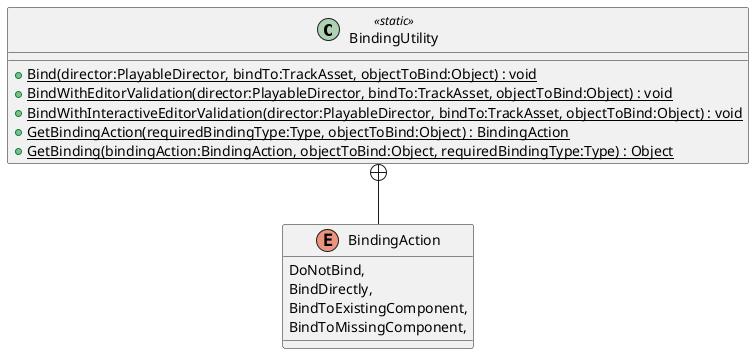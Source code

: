 @startuml
class BindingUtility <<static>> {
    + {static} Bind(director:PlayableDirector, bindTo:TrackAsset, objectToBind:Object) : void
    + {static} BindWithEditorValidation(director:PlayableDirector, bindTo:TrackAsset, objectToBind:Object) : void
    + {static} BindWithInteractiveEditorValidation(director:PlayableDirector, bindTo:TrackAsset, objectToBind:Object) : void
    + {static} GetBindingAction(requiredBindingType:Type, objectToBind:Object) : BindingAction
    + {static} GetBinding(bindingAction:BindingAction, objectToBind:Object, requiredBindingType:Type) : Object
}
enum BindingAction {
    DoNotBind,
    BindDirectly,
    BindToExistingComponent,
    BindToMissingComponent,
}
BindingUtility +-- BindingAction
@enduml
